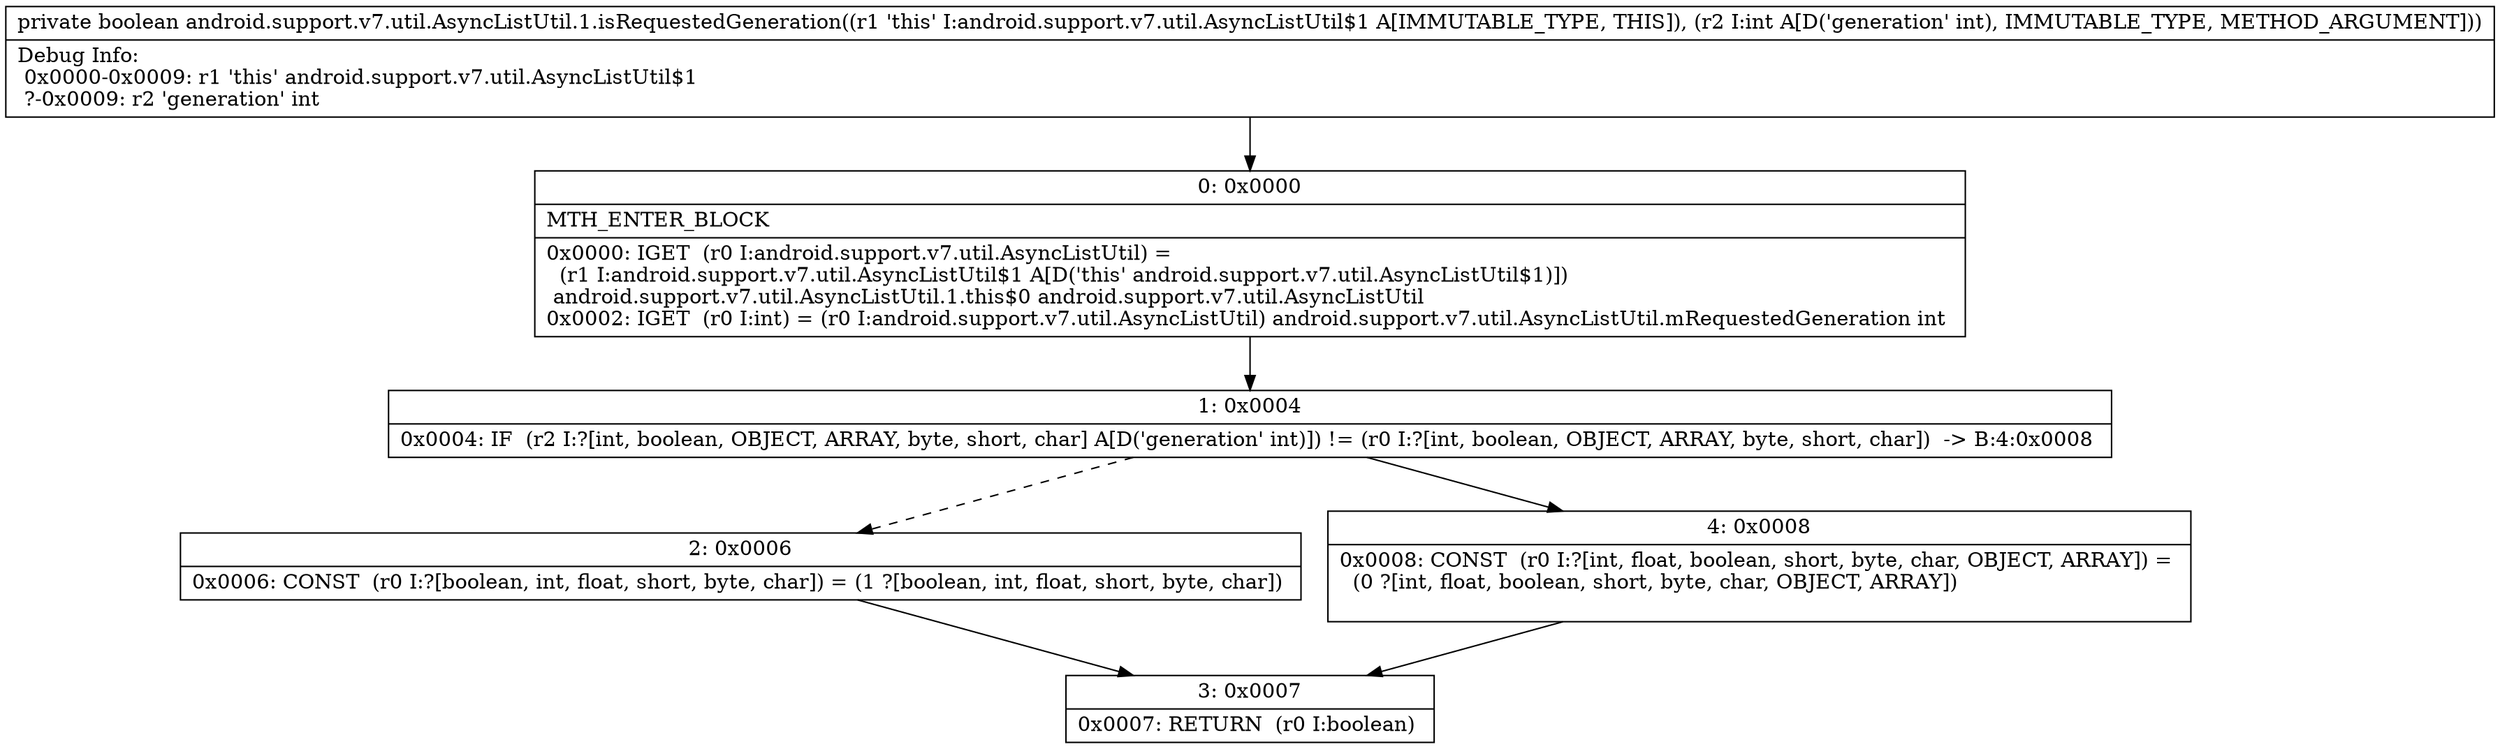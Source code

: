digraph "CFG forandroid.support.v7.util.AsyncListUtil.1.isRequestedGeneration(I)Z" {
Node_0 [shape=record,label="{0\:\ 0x0000|MTH_ENTER_BLOCK\l|0x0000: IGET  (r0 I:android.support.v7.util.AsyncListUtil) = \l  (r1 I:android.support.v7.util.AsyncListUtil$1 A[D('this' android.support.v7.util.AsyncListUtil$1)])\l android.support.v7.util.AsyncListUtil.1.this$0 android.support.v7.util.AsyncListUtil \l0x0002: IGET  (r0 I:int) = (r0 I:android.support.v7.util.AsyncListUtil) android.support.v7.util.AsyncListUtil.mRequestedGeneration int \l}"];
Node_1 [shape=record,label="{1\:\ 0x0004|0x0004: IF  (r2 I:?[int, boolean, OBJECT, ARRAY, byte, short, char] A[D('generation' int)]) != (r0 I:?[int, boolean, OBJECT, ARRAY, byte, short, char])  \-\> B:4:0x0008 \l}"];
Node_2 [shape=record,label="{2\:\ 0x0006|0x0006: CONST  (r0 I:?[boolean, int, float, short, byte, char]) = (1 ?[boolean, int, float, short, byte, char]) \l}"];
Node_3 [shape=record,label="{3\:\ 0x0007|0x0007: RETURN  (r0 I:boolean) \l}"];
Node_4 [shape=record,label="{4\:\ 0x0008|0x0008: CONST  (r0 I:?[int, float, boolean, short, byte, char, OBJECT, ARRAY]) = \l  (0 ?[int, float, boolean, short, byte, char, OBJECT, ARRAY])\l \l}"];
MethodNode[shape=record,label="{private boolean android.support.v7.util.AsyncListUtil.1.isRequestedGeneration((r1 'this' I:android.support.v7.util.AsyncListUtil$1 A[IMMUTABLE_TYPE, THIS]), (r2 I:int A[D('generation' int), IMMUTABLE_TYPE, METHOD_ARGUMENT]))  | Debug Info:\l  0x0000\-0x0009: r1 'this' android.support.v7.util.AsyncListUtil$1\l  ?\-0x0009: r2 'generation' int\l}"];
MethodNode -> Node_0;
Node_0 -> Node_1;
Node_1 -> Node_2[style=dashed];
Node_1 -> Node_4;
Node_2 -> Node_3;
Node_4 -> Node_3;
}


